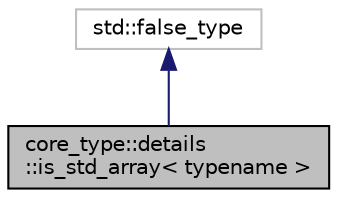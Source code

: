digraph "core_type::details::is_std_array&lt; typename &gt;"
{
 // LATEX_PDF_SIZE
  edge [fontname="Helvetica",fontsize="10",labelfontname="Helvetica",labelfontsize="10"];
  node [fontname="Helvetica",fontsize="10",shape=record];
  Node1 [label="core_type::details\l::is_std_array\< typename \>",height=0.2,width=0.4,color="black", fillcolor="grey75", style="filled", fontcolor="black",tooltip="Primary template handles std::array types that have no nested ::type member."];
  Node2 -> Node1 [dir="back",color="midnightblue",fontsize="10",style="solid",fontname="Helvetica"];
  Node2 [label="std::false_type",height=0.2,width=0.4,color="grey75", fillcolor="white", style="filled",tooltip=" "];
}
